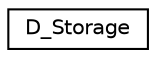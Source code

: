 digraph "Graphical Class Hierarchy"
{
 // LATEX_PDF_SIZE
  edge [fontname="Helvetica",fontsize="10",labelfontname="Helvetica",labelfontsize="10"];
  node [fontname="Helvetica",fontsize="10",shape=record];
  rankdir="LR";
  Node0 [label="D_Storage",height=0.2,width=0.4,color="black", fillcolor="white", style="filled",URL="$class_d___storage.html",tooltip=" "];
}
